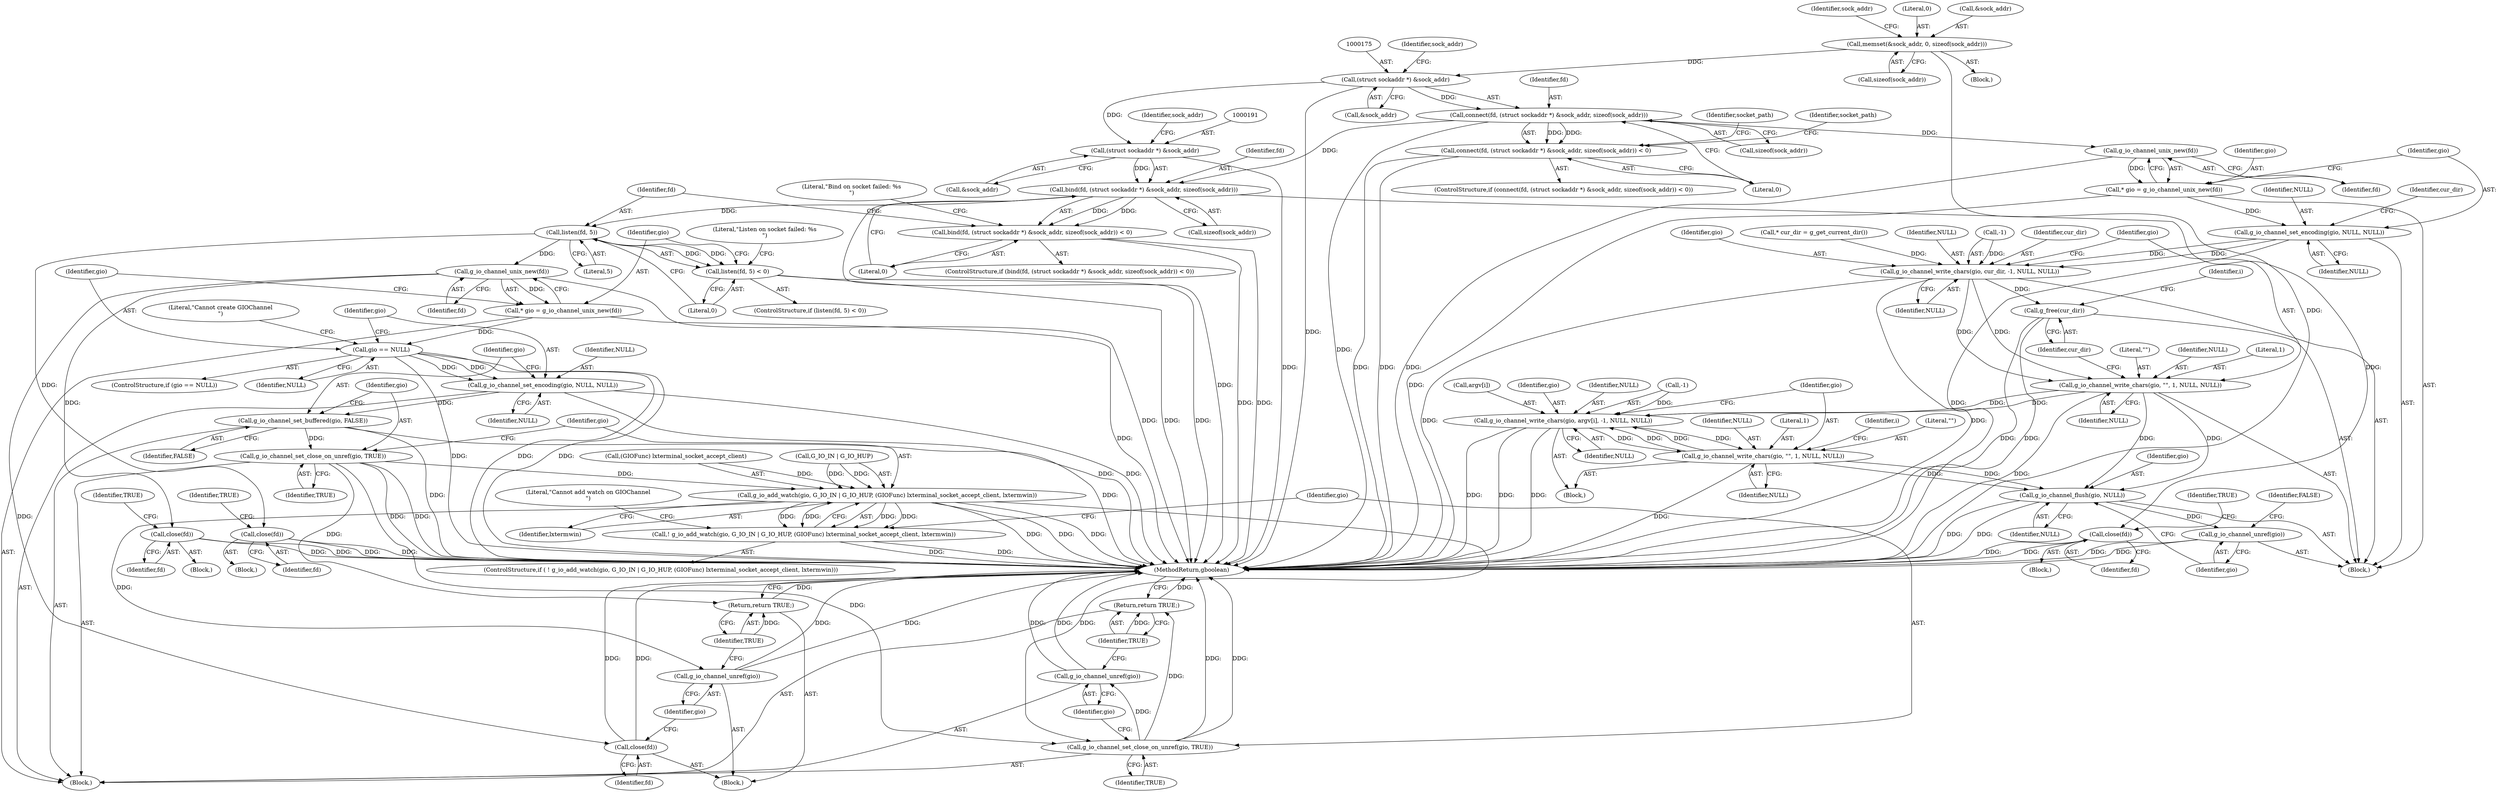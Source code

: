 digraph "0_lxde_f99163c6ff8b2f57c5f37b1ce5d62cf7450d4648@API" {
"1000149" [label="(Call,memset(&sock_addr, 0, sizeof(sock_addr)))"];
"1000174" [label="(Call,(struct sockaddr *) &sock_addr)"];
"1000172" [label="(Call,connect(fd, (struct sockaddr *) &sock_addr, sizeof(sock_addr)))"];
"1000171" [label="(Call,connect(fd, (struct sockaddr *) &sock_addr, sizeof(sock_addr)) < 0)"];
"1000188" [label="(Call,bind(fd, (struct sockaddr *) &sock_addr, sizeof(sock_addr)))"];
"1000187" [label="(Call,bind(fd, (struct sockaddr *) &sock_addr, sizeof(sock_addr)) < 0)"];
"1000202" [label="(Call,close(fd))"];
"1000208" [label="(Call,listen(fd, 5))"];
"1000207" [label="(Call,listen(fd, 5) < 0)"];
"1000217" [label="(Call,close(fd))"];
"1000224" [label="(Call,g_io_channel_unix_new(fd))"];
"1000222" [label="(Call,* gio = g_io_channel_unix_new(fd))"];
"1000227" [label="(Call,gio == NULL)"];
"1000237" [label="(Call,g_io_channel_set_encoding(gio, NULL, NULL))"];
"1000241" [label="(Call,g_io_channel_set_buffered(gio, FALSE))"];
"1000244" [label="(Call,g_io_channel_set_close_on_unref(gio, TRUE))"];
"1000249" [label="(Call,g_io_add_watch(gio, G_IO_IN | G_IO_HUP, (GIOFunc) lxterminal_socket_accept_client, lxtermwin))"];
"1000248" [label="(Call,! g_io_add_watch(gio, G_IO_IN | G_IO_HUP, (GIOFunc) lxterminal_socket_accept_client, lxtermwin))"];
"1000263" [label="(Call,g_io_channel_unref(gio))"];
"1000267" [label="(Call,g_io_channel_set_close_on_unref(gio, TRUE))"];
"1000270" [label="(Call,g_io_channel_unref(gio))"];
"1000272" [label="(Return,return TRUE;)"];
"1000265" [label="(Return,return TRUE;)"];
"1000233" [label="(Call,close(fd))"];
"1000261" [label="(Call,close(fd))"];
"1000281" [label="(Call,g_io_channel_unix_new(fd))"];
"1000279" [label="(Call,* gio = g_io_channel_unix_new(fd))"];
"1000283" [label="(Call,g_io_channel_set_encoding(gio, NULL, NULL))"];
"1000291" [label="(Call,g_io_channel_write_chars(gio, cur_dir, -1, NULL, NULL))"];
"1000298" [label="(Call,g_io_channel_write_chars(gio, \"\", 1, NULL, NULL))"];
"1000317" [label="(Call,g_io_channel_write_chars(gio, argv[i], -1, NULL, NULL))"];
"1000326" [label="(Call,g_io_channel_write_chars(gio, \"\", 1, NULL, NULL))"];
"1000332" [label="(Call,g_io_channel_flush(gio, NULL))"];
"1000335" [label="(Call,g_io_channel_unref(gio))"];
"1000304" [label="(Call,g_free(cur_dir))"];
"1000190" [label="(Call,(struct sockaddr *) &sock_addr)"];
"1000292" [label="(Identifier,gio)"];
"1000242" [label="(Identifier,gio)"];
"1000326" [label="(Call,g_io_channel_write_chars(gio, \"\", 1, NULL, NULL))"];
"1000243" [label="(Identifier,FALSE)"];
"1000220" [label="(Identifier,TRUE)"];
"1000315" [label="(Identifier,i)"];
"1000258" [label="(Block,)"];
"1000186" [label="(ControlStructure,if (bind(fd, (struct sockaddr *) &sock_addr, sizeof(sock_addr)) < 0))"];
"1000257" [label="(Identifier,lxtermwin)"];
"1000232" [label="(Literal,\"Cannot create GIOChannel\n\")"];
"1000273" [label="(Identifier,TRUE)"];
"1000212" [label="(Block,)"];
"1000270" [label="(Call,g_io_channel_unref(gio))"];
"1000301" [label="(Literal,1)"];
"1000277" [label="(Identifier,socket_path)"];
"1000210" [label="(Literal,5)"];
"1000271" [label="(Identifier,gio)"];
"1000211" [label="(Literal,0)"];
"1000178" [label="(Call,sizeof(sock_addr))"];
"1000217" [label="(Call,close(fd))"];
"1000240" [label="(Identifier,NULL)"];
"1000265" [label="(Return,return TRUE;)"];
"1000304" [label="(Call,g_free(cur_dir))"];
"1000228" [label="(Identifier,gio)"];
"1000275" [label="(Block,)"];
"1000233" [label="(Call,close(fd))"];
"1000241" [label="(Call,g_io_channel_set_buffered(gio, FALSE))"];
"1000195" [label="(Identifier,sock_addr)"];
"1000179" [label="(Identifier,sock_addr)"];
"1000176" [label="(Call,&sock_addr)"];
"1000170" [label="(ControlStructure,if (connect(fd, (struct sockaddr *) &sock_addr, sizeof(sock_addr)) < 0))"];
"1000209" [label="(Identifier,fd)"];
"1000234" [label="(Identifier,fd)"];
"1000328" [label="(Literal,\"\")"];
"1000236" [label="(Identifier,TRUE)"];
"1000227" [label="(Call,gio == NULL)"];
"1000325" [label="(Identifier,NULL)"];
"1000319" [label="(Call,argv[i])"];
"1000247" [label="(ControlStructure,if ( ! g_io_add_watch(gio, G_IO_IN | G_IO_HUP, (GIOFunc) lxterminal_socket_accept_client, lxtermwin)))"];
"1000334" [label="(Identifier,NULL)"];
"1000335" [label="(Call,g_io_channel_unref(gio))"];
"1000297" [label="(Identifier,NULL)"];
"1000291" [label="(Call,g_io_channel_write_chars(gio, cur_dir, -1, NULL, NULL))"];
"1000331" [label="(Identifier,NULL)"];
"1000205" [label="(Identifier,TRUE)"];
"1000206" [label="(ControlStructure,if (listen(fd, 5) < 0))"];
"1000248" [label="(Call,! g_io_add_watch(gio, G_IO_IN | G_IO_HUP, (GIOFunc) lxterminal_socket_accept_client, lxtermwin))"];
"1000171" [label="(Call,connect(fd, (struct sockaddr *) &sock_addr, sizeof(sock_addr)) < 0)"];
"1000189" [label="(Identifier,fd)"];
"1000251" [label="(Call,G_IO_IN | G_IO_HUP)"];
"1000120" [label="(Block,)"];
"1000309" [label="(Identifier,i)"];
"1000264" [label="(Identifier,gio)"];
"1000245" [label="(Identifier,gio)"];
"1000149" [label="(Call,memset(&sock_addr, 0, sizeof(sock_addr)))"];
"1000244" [label="(Call,g_io_channel_set_close_on_unref(gio, TRUE))"];
"1000272" [label="(Return,return TRUE;)"];
"1000226" [label="(ControlStructure,if (gio == NULL))"];
"1000263" [label="(Call,g_io_channel_unref(gio))"];
"1000288" [label="(Call,* cur_dir = g_get_current_dir())"];
"1000192" [label="(Call,&sock_addr)"];
"1000260" [label="(Literal,\"Cannot add watch on GIOChannel\n\")"];
"1000318" [label="(Identifier,gio)"];
"1000296" [label="(Identifier,NULL)"];
"1000285" [label="(Identifier,NULL)"];
"1000279" [label="(Call,* gio = g_io_channel_unix_new(fd))"];
"1000250" [label="(Identifier,gio)"];
"1000224" [label="(Call,g_io_channel_unix_new(fd))"];
"1000330" [label="(Identifier,NULL)"];
"1000281" [label="(Call,g_io_channel_unix_new(fd))"];
"1000294" [label="(Call,-1)"];
"1000222" [label="(Call,* gio = g_io_channel_unix_new(fd))"];
"1000249" [label="(Call,g_io_add_watch(gio, G_IO_IN | G_IO_HUP, (GIOFunc) lxterminal_socket_accept_client, lxtermwin))"];
"1000157" [label="(Identifier,sock_addr)"];
"1000303" [label="(Identifier,NULL)"];
"1000305" [label="(Identifier,cur_dir)"];
"1000190" [label="(Call,(struct sockaddr *) &sock_addr)"];
"1000289" [label="(Identifier,cur_dir)"];
"1000230" [label="(Block,)"];
"1000299" [label="(Identifier,gio)"];
"1000183" [label="(Identifier,socket_path)"];
"1000153" [label="(Call,sizeof(sock_addr))"];
"1000300" [label="(Literal,\"\")"];
"1000282" [label="(Identifier,fd)"];
"1000269" [label="(Identifier,TRUE)"];
"1000329" [label="(Literal,1)"];
"1000338" [label="(Identifier,FALSE)"];
"1000268" [label="(Identifier,gio)"];
"1000283" [label="(Call,g_io_channel_set_encoding(gio, NULL, NULL))"];
"1000280" [label="(Identifier,gio)"];
"1000152" [label="(Literal,0)"];
"1000174" [label="(Call,(struct sockaddr *) &sock_addr)"];
"1000317" [label="(Call,g_io_channel_write_chars(gio, argv[i], -1, NULL, NULL))"];
"1000150" [label="(Call,&sock_addr)"];
"1000336" [label="(Identifier,gio)"];
"1000208" [label="(Call,listen(fd, 5))"];
"1000262" [label="(Identifier,fd)"];
"1000324" [label="(Identifier,NULL)"];
"1000254" [label="(Call,(GIOFunc) lxterminal_socket_accept_client)"];
"1000327" [label="(Identifier,gio)"];
"1000197" [label="(Block,)"];
"1000188" [label="(Call,bind(fd, (struct sockaddr *) &sock_addr, sizeof(sock_addr)))"];
"1000196" [label="(Literal,0)"];
"1000316" [label="(Block,)"];
"1000246" [label="(Identifier,TRUE)"];
"1000267" [label="(Call,g_io_channel_set_close_on_unref(gio, TRUE))"];
"1000223" [label="(Identifier,gio)"];
"1000194" [label="(Call,sizeof(sock_addr))"];
"1000332" [label="(Call,g_io_channel_flush(gio, NULL))"];
"1000180" [label="(Literal,0)"];
"1000284" [label="(Identifier,gio)"];
"1000225" [label="(Identifier,fd)"];
"1000286" [label="(Identifier,NULL)"];
"1000214" [label="(Literal,\"Listen on socket failed: %s\n\")"];
"1000203" [label="(Identifier,fd)"];
"1000298" [label="(Call,g_io_channel_write_chars(gio, \"\", 1, NULL, NULL))"];
"1000237" [label="(Call,g_io_channel_set_encoding(gio, NULL, NULL))"];
"1000229" [label="(Identifier,NULL)"];
"1000266" [label="(Identifier,TRUE)"];
"1000207" [label="(Call,listen(fd, 5) < 0)"];
"1000187" [label="(Call,bind(fd, (struct sockaddr *) &sock_addr, sizeof(sock_addr)) < 0)"];
"1000293" [label="(Identifier,cur_dir)"];
"1000322" [label="(Call,-1)"];
"1000202" [label="(Call,close(fd))"];
"1000238" [label="(Identifier,gio)"];
"1000261" [label="(Call,close(fd))"];
"1000173" [label="(Identifier,fd)"];
"1000218" [label="(Identifier,fd)"];
"1000333" [label="(Identifier,gio)"];
"1000339" [label="(MethodReturn,gboolean)"];
"1000172" [label="(Call,connect(fd, (struct sockaddr *) &sock_addr, sizeof(sock_addr)))"];
"1000199" [label="(Literal,\"Bind on socket failed: %s\n\")"];
"1000302" [label="(Identifier,NULL)"];
"1000239" [label="(Identifier,NULL)"];
"1000181" [label="(Block,)"];
"1000149" -> "1000120"  [label="AST: "];
"1000149" -> "1000153"  [label="CFG: "];
"1000150" -> "1000149"  [label="AST: "];
"1000152" -> "1000149"  [label="AST: "];
"1000153" -> "1000149"  [label="AST: "];
"1000157" -> "1000149"  [label="CFG: "];
"1000149" -> "1000339"  [label="DDG: "];
"1000149" -> "1000174"  [label="DDG: "];
"1000174" -> "1000172"  [label="AST: "];
"1000174" -> "1000176"  [label="CFG: "];
"1000175" -> "1000174"  [label="AST: "];
"1000176" -> "1000174"  [label="AST: "];
"1000179" -> "1000174"  [label="CFG: "];
"1000174" -> "1000339"  [label="DDG: "];
"1000174" -> "1000172"  [label="DDG: "];
"1000174" -> "1000190"  [label="DDG: "];
"1000172" -> "1000171"  [label="AST: "];
"1000172" -> "1000178"  [label="CFG: "];
"1000173" -> "1000172"  [label="AST: "];
"1000178" -> "1000172"  [label="AST: "];
"1000180" -> "1000172"  [label="CFG: "];
"1000172" -> "1000339"  [label="DDG: "];
"1000172" -> "1000171"  [label="DDG: "];
"1000172" -> "1000171"  [label="DDG: "];
"1000172" -> "1000188"  [label="DDG: "];
"1000172" -> "1000281"  [label="DDG: "];
"1000171" -> "1000170"  [label="AST: "];
"1000171" -> "1000180"  [label="CFG: "];
"1000180" -> "1000171"  [label="AST: "];
"1000183" -> "1000171"  [label="CFG: "];
"1000277" -> "1000171"  [label="CFG: "];
"1000171" -> "1000339"  [label="DDG: "];
"1000171" -> "1000339"  [label="DDG: "];
"1000188" -> "1000187"  [label="AST: "];
"1000188" -> "1000194"  [label="CFG: "];
"1000189" -> "1000188"  [label="AST: "];
"1000190" -> "1000188"  [label="AST: "];
"1000194" -> "1000188"  [label="AST: "];
"1000196" -> "1000188"  [label="CFG: "];
"1000188" -> "1000339"  [label="DDG: "];
"1000188" -> "1000187"  [label="DDG: "];
"1000188" -> "1000187"  [label="DDG: "];
"1000190" -> "1000188"  [label="DDG: "];
"1000188" -> "1000202"  [label="DDG: "];
"1000188" -> "1000208"  [label="DDG: "];
"1000187" -> "1000186"  [label="AST: "];
"1000187" -> "1000196"  [label="CFG: "];
"1000196" -> "1000187"  [label="AST: "];
"1000199" -> "1000187"  [label="CFG: "];
"1000209" -> "1000187"  [label="CFG: "];
"1000187" -> "1000339"  [label="DDG: "];
"1000187" -> "1000339"  [label="DDG: "];
"1000202" -> "1000197"  [label="AST: "];
"1000202" -> "1000203"  [label="CFG: "];
"1000203" -> "1000202"  [label="AST: "];
"1000205" -> "1000202"  [label="CFG: "];
"1000202" -> "1000339"  [label="DDG: "];
"1000202" -> "1000339"  [label="DDG: "];
"1000208" -> "1000207"  [label="AST: "];
"1000208" -> "1000210"  [label="CFG: "];
"1000209" -> "1000208"  [label="AST: "];
"1000210" -> "1000208"  [label="AST: "];
"1000211" -> "1000208"  [label="CFG: "];
"1000208" -> "1000207"  [label="DDG: "];
"1000208" -> "1000207"  [label="DDG: "];
"1000208" -> "1000217"  [label="DDG: "];
"1000208" -> "1000224"  [label="DDG: "];
"1000207" -> "1000206"  [label="AST: "];
"1000207" -> "1000211"  [label="CFG: "];
"1000211" -> "1000207"  [label="AST: "];
"1000214" -> "1000207"  [label="CFG: "];
"1000223" -> "1000207"  [label="CFG: "];
"1000207" -> "1000339"  [label="DDG: "];
"1000207" -> "1000339"  [label="DDG: "];
"1000217" -> "1000212"  [label="AST: "];
"1000217" -> "1000218"  [label="CFG: "];
"1000218" -> "1000217"  [label="AST: "];
"1000220" -> "1000217"  [label="CFG: "];
"1000217" -> "1000339"  [label="DDG: "];
"1000217" -> "1000339"  [label="DDG: "];
"1000224" -> "1000222"  [label="AST: "];
"1000224" -> "1000225"  [label="CFG: "];
"1000225" -> "1000224"  [label="AST: "];
"1000222" -> "1000224"  [label="CFG: "];
"1000224" -> "1000339"  [label="DDG: "];
"1000224" -> "1000222"  [label="DDG: "];
"1000224" -> "1000233"  [label="DDG: "];
"1000224" -> "1000261"  [label="DDG: "];
"1000222" -> "1000181"  [label="AST: "];
"1000223" -> "1000222"  [label="AST: "];
"1000228" -> "1000222"  [label="CFG: "];
"1000222" -> "1000339"  [label="DDG: "];
"1000222" -> "1000227"  [label="DDG: "];
"1000227" -> "1000226"  [label="AST: "];
"1000227" -> "1000229"  [label="CFG: "];
"1000228" -> "1000227"  [label="AST: "];
"1000229" -> "1000227"  [label="AST: "];
"1000232" -> "1000227"  [label="CFG: "];
"1000238" -> "1000227"  [label="CFG: "];
"1000227" -> "1000339"  [label="DDG: "];
"1000227" -> "1000339"  [label="DDG: "];
"1000227" -> "1000339"  [label="DDG: "];
"1000227" -> "1000237"  [label="DDG: "];
"1000227" -> "1000237"  [label="DDG: "];
"1000237" -> "1000181"  [label="AST: "];
"1000237" -> "1000240"  [label="CFG: "];
"1000238" -> "1000237"  [label="AST: "];
"1000239" -> "1000237"  [label="AST: "];
"1000240" -> "1000237"  [label="AST: "];
"1000242" -> "1000237"  [label="CFG: "];
"1000237" -> "1000339"  [label="DDG: "];
"1000237" -> "1000339"  [label="DDG: "];
"1000237" -> "1000241"  [label="DDG: "];
"1000241" -> "1000181"  [label="AST: "];
"1000241" -> "1000243"  [label="CFG: "];
"1000242" -> "1000241"  [label="AST: "];
"1000243" -> "1000241"  [label="AST: "];
"1000245" -> "1000241"  [label="CFG: "];
"1000241" -> "1000339"  [label="DDG: "];
"1000241" -> "1000339"  [label="DDG: "];
"1000241" -> "1000244"  [label="DDG: "];
"1000244" -> "1000181"  [label="AST: "];
"1000244" -> "1000246"  [label="CFG: "];
"1000245" -> "1000244"  [label="AST: "];
"1000246" -> "1000244"  [label="AST: "];
"1000250" -> "1000244"  [label="CFG: "];
"1000244" -> "1000339"  [label="DDG: "];
"1000244" -> "1000339"  [label="DDG: "];
"1000244" -> "1000249"  [label="DDG: "];
"1000244" -> "1000265"  [label="DDG: "];
"1000244" -> "1000267"  [label="DDG: "];
"1000249" -> "1000248"  [label="AST: "];
"1000249" -> "1000257"  [label="CFG: "];
"1000250" -> "1000249"  [label="AST: "];
"1000251" -> "1000249"  [label="AST: "];
"1000254" -> "1000249"  [label="AST: "];
"1000257" -> "1000249"  [label="AST: "];
"1000248" -> "1000249"  [label="CFG: "];
"1000249" -> "1000339"  [label="DDG: "];
"1000249" -> "1000339"  [label="DDG: "];
"1000249" -> "1000339"  [label="DDG: "];
"1000249" -> "1000248"  [label="DDG: "];
"1000249" -> "1000248"  [label="DDG: "];
"1000249" -> "1000248"  [label="DDG: "];
"1000249" -> "1000248"  [label="DDG: "];
"1000251" -> "1000249"  [label="DDG: "];
"1000251" -> "1000249"  [label="DDG: "];
"1000254" -> "1000249"  [label="DDG: "];
"1000249" -> "1000263"  [label="DDG: "];
"1000249" -> "1000267"  [label="DDG: "];
"1000248" -> "1000247"  [label="AST: "];
"1000260" -> "1000248"  [label="CFG: "];
"1000268" -> "1000248"  [label="CFG: "];
"1000248" -> "1000339"  [label="DDG: "];
"1000248" -> "1000339"  [label="DDG: "];
"1000263" -> "1000258"  [label="AST: "];
"1000263" -> "1000264"  [label="CFG: "];
"1000264" -> "1000263"  [label="AST: "];
"1000266" -> "1000263"  [label="CFG: "];
"1000263" -> "1000339"  [label="DDG: "];
"1000263" -> "1000339"  [label="DDG: "];
"1000267" -> "1000181"  [label="AST: "];
"1000267" -> "1000269"  [label="CFG: "];
"1000268" -> "1000267"  [label="AST: "];
"1000269" -> "1000267"  [label="AST: "];
"1000271" -> "1000267"  [label="CFG: "];
"1000267" -> "1000339"  [label="DDG: "];
"1000267" -> "1000339"  [label="DDG: "];
"1000267" -> "1000270"  [label="DDG: "];
"1000267" -> "1000272"  [label="DDG: "];
"1000270" -> "1000181"  [label="AST: "];
"1000270" -> "1000271"  [label="CFG: "];
"1000271" -> "1000270"  [label="AST: "];
"1000273" -> "1000270"  [label="CFG: "];
"1000270" -> "1000339"  [label="DDG: "];
"1000270" -> "1000339"  [label="DDG: "];
"1000272" -> "1000181"  [label="AST: "];
"1000272" -> "1000273"  [label="CFG: "];
"1000273" -> "1000272"  [label="AST: "];
"1000339" -> "1000272"  [label="CFG: "];
"1000272" -> "1000339"  [label="DDG: "];
"1000273" -> "1000272"  [label="DDG: "];
"1000265" -> "1000258"  [label="AST: "];
"1000265" -> "1000266"  [label="CFG: "];
"1000266" -> "1000265"  [label="AST: "];
"1000339" -> "1000265"  [label="CFG: "];
"1000265" -> "1000339"  [label="DDG: "];
"1000266" -> "1000265"  [label="DDG: "];
"1000233" -> "1000230"  [label="AST: "];
"1000233" -> "1000234"  [label="CFG: "];
"1000234" -> "1000233"  [label="AST: "];
"1000236" -> "1000233"  [label="CFG: "];
"1000233" -> "1000339"  [label="DDG: "];
"1000233" -> "1000339"  [label="DDG: "];
"1000261" -> "1000258"  [label="AST: "];
"1000261" -> "1000262"  [label="CFG: "];
"1000262" -> "1000261"  [label="AST: "];
"1000264" -> "1000261"  [label="CFG: "];
"1000261" -> "1000339"  [label="DDG: "];
"1000261" -> "1000339"  [label="DDG: "];
"1000281" -> "1000279"  [label="AST: "];
"1000281" -> "1000282"  [label="CFG: "];
"1000282" -> "1000281"  [label="AST: "];
"1000279" -> "1000281"  [label="CFG: "];
"1000281" -> "1000339"  [label="DDG: "];
"1000281" -> "1000279"  [label="DDG: "];
"1000279" -> "1000275"  [label="AST: "];
"1000280" -> "1000279"  [label="AST: "];
"1000284" -> "1000279"  [label="CFG: "];
"1000279" -> "1000339"  [label="DDG: "];
"1000279" -> "1000283"  [label="DDG: "];
"1000283" -> "1000275"  [label="AST: "];
"1000283" -> "1000286"  [label="CFG: "];
"1000284" -> "1000283"  [label="AST: "];
"1000285" -> "1000283"  [label="AST: "];
"1000286" -> "1000283"  [label="AST: "];
"1000289" -> "1000283"  [label="CFG: "];
"1000283" -> "1000339"  [label="DDG: "];
"1000283" -> "1000291"  [label="DDG: "];
"1000283" -> "1000291"  [label="DDG: "];
"1000291" -> "1000275"  [label="AST: "];
"1000291" -> "1000297"  [label="CFG: "];
"1000292" -> "1000291"  [label="AST: "];
"1000293" -> "1000291"  [label="AST: "];
"1000294" -> "1000291"  [label="AST: "];
"1000296" -> "1000291"  [label="AST: "];
"1000297" -> "1000291"  [label="AST: "];
"1000299" -> "1000291"  [label="CFG: "];
"1000291" -> "1000339"  [label="DDG: "];
"1000291" -> "1000339"  [label="DDG: "];
"1000288" -> "1000291"  [label="DDG: "];
"1000294" -> "1000291"  [label="DDG: "];
"1000291" -> "1000298"  [label="DDG: "];
"1000291" -> "1000298"  [label="DDG: "];
"1000291" -> "1000304"  [label="DDG: "];
"1000298" -> "1000275"  [label="AST: "];
"1000298" -> "1000303"  [label="CFG: "];
"1000299" -> "1000298"  [label="AST: "];
"1000300" -> "1000298"  [label="AST: "];
"1000301" -> "1000298"  [label="AST: "];
"1000302" -> "1000298"  [label="AST: "];
"1000303" -> "1000298"  [label="AST: "];
"1000305" -> "1000298"  [label="CFG: "];
"1000298" -> "1000339"  [label="DDG: "];
"1000298" -> "1000317"  [label="DDG: "];
"1000298" -> "1000317"  [label="DDG: "];
"1000298" -> "1000332"  [label="DDG: "];
"1000298" -> "1000332"  [label="DDG: "];
"1000317" -> "1000316"  [label="AST: "];
"1000317" -> "1000325"  [label="CFG: "];
"1000318" -> "1000317"  [label="AST: "];
"1000319" -> "1000317"  [label="AST: "];
"1000322" -> "1000317"  [label="AST: "];
"1000324" -> "1000317"  [label="AST: "];
"1000325" -> "1000317"  [label="AST: "];
"1000327" -> "1000317"  [label="CFG: "];
"1000317" -> "1000339"  [label="DDG: "];
"1000317" -> "1000339"  [label="DDG: "];
"1000317" -> "1000339"  [label="DDG: "];
"1000326" -> "1000317"  [label="DDG: "];
"1000326" -> "1000317"  [label="DDG: "];
"1000322" -> "1000317"  [label="DDG: "];
"1000317" -> "1000326"  [label="DDG: "];
"1000317" -> "1000326"  [label="DDG: "];
"1000326" -> "1000316"  [label="AST: "];
"1000326" -> "1000331"  [label="CFG: "];
"1000327" -> "1000326"  [label="AST: "];
"1000328" -> "1000326"  [label="AST: "];
"1000329" -> "1000326"  [label="AST: "];
"1000330" -> "1000326"  [label="AST: "];
"1000331" -> "1000326"  [label="AST: "];
"1000315" -> "1000326"  [label="CFG: "];
"1000326" -> "1000339"  [label="DDG: "];
"1000326" -> "1000332"  [label="DDG: "];
"1000326" -> "1000332"  [label="DDG: "];
"1000332" -> "1000275"  [label="AST: "];
"1000332" -> "1000334"  [label="CFG: "];
"1000333" -> "1000332"  [label="AST: "];
"1000334" -> "1000332"  [label="AST: "];
"1000336" -> "1000332"  [label="CFG: "];
"1000332" -> "1000339"  [label="DDG: "];
"1000332" -> "1000339"  [label="DDG: "];
"1000332" -> "1000335"  [label="DDG: "];
"1000335" -> "1000275"  [label="AST: "];
"1000335" -> "1000336"  [label="CFG: "];
"1000336" -> "1000335"  [label="AST: "];
"1000338" -> "1000335"  [label="CFG: "];
"1000335" -> "1000339"  [label="DDG: "];
"1000335" -> "1000339"  [label="DDG: "];
"1000304" -> "1000275"  [label="AST: "];
"1000304" -> "1000305"  [label="CFG: "];
"1000305" -> "1000304"  [label="AST: "];
"1000309" -> "1000304"  [label="CFG: "];
"1000304" -> "1000339"  [label="DDG: "];
"1000304" -> "1000339"  [label="DDG: "];
"1000190" -> "1000192"  [label="CFG: "];
"1000191" -> "1000190"  [label="AST: "];
"1000192" -> "1000190"  [label="AST: "];
"1000195" -> "1000190"  [label="CFG: "];
"1000190" -> "1000339"  [label="DDG: "];
}
